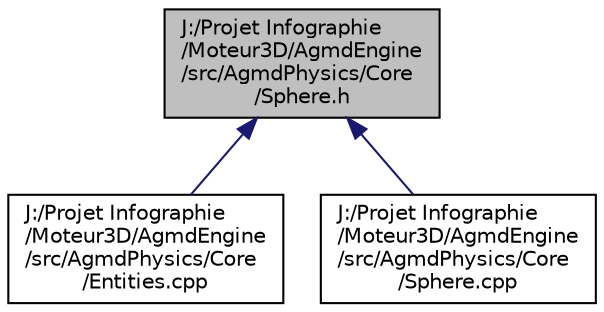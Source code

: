 digraph "J:/Projet Infographie/Moteur3D/AgmdEngine/src/AgmdPhysics/Core/Sphere.h"
{
  edge [fontname="Helvetica",fontsize="10",labelfontname="Helvetica",labelfontsize="10"];
  node [fontname="Helvetica",fontsize="10",shape=record];
  Node1 [label="J:/Projet Infographie\l/Moteur3D/AgmdEngine\l/src/AgmdPhysics/Core\l/Sphere.h",height=0.2,width=0.4,color="black", fillcolor="grey75", style="filled" fontcolor="black"];
  Node1 -> Node2 [dir="back",color="midnightblue",fontsize="10",style="solid"];
  Node2 [label="J:/Projet Infographie\l/Moteur3D/AgmdEngine\l/src/AgmdPhysics/Core\l/Entities.cpp",height=0.2,width=0.4,color="black", fillcolor="white", style="filled",URL="$_agmd_physics_2_core_2_entities_8cpp.html"];
  Node1 -> Node3 [dir="back",color="midnightblue",fontsize="10",style="solid"];
  Node3 [label="J:/Projet Infographie\l/Moteur3D/AgmdEngine\l/src/AgmdPhysics/Core\l/Sphere.cpp",height=0.2,width=0.4,color="black", fillcolor="white", style="filled",URL="$_sphere_8cpp.html"];
}
